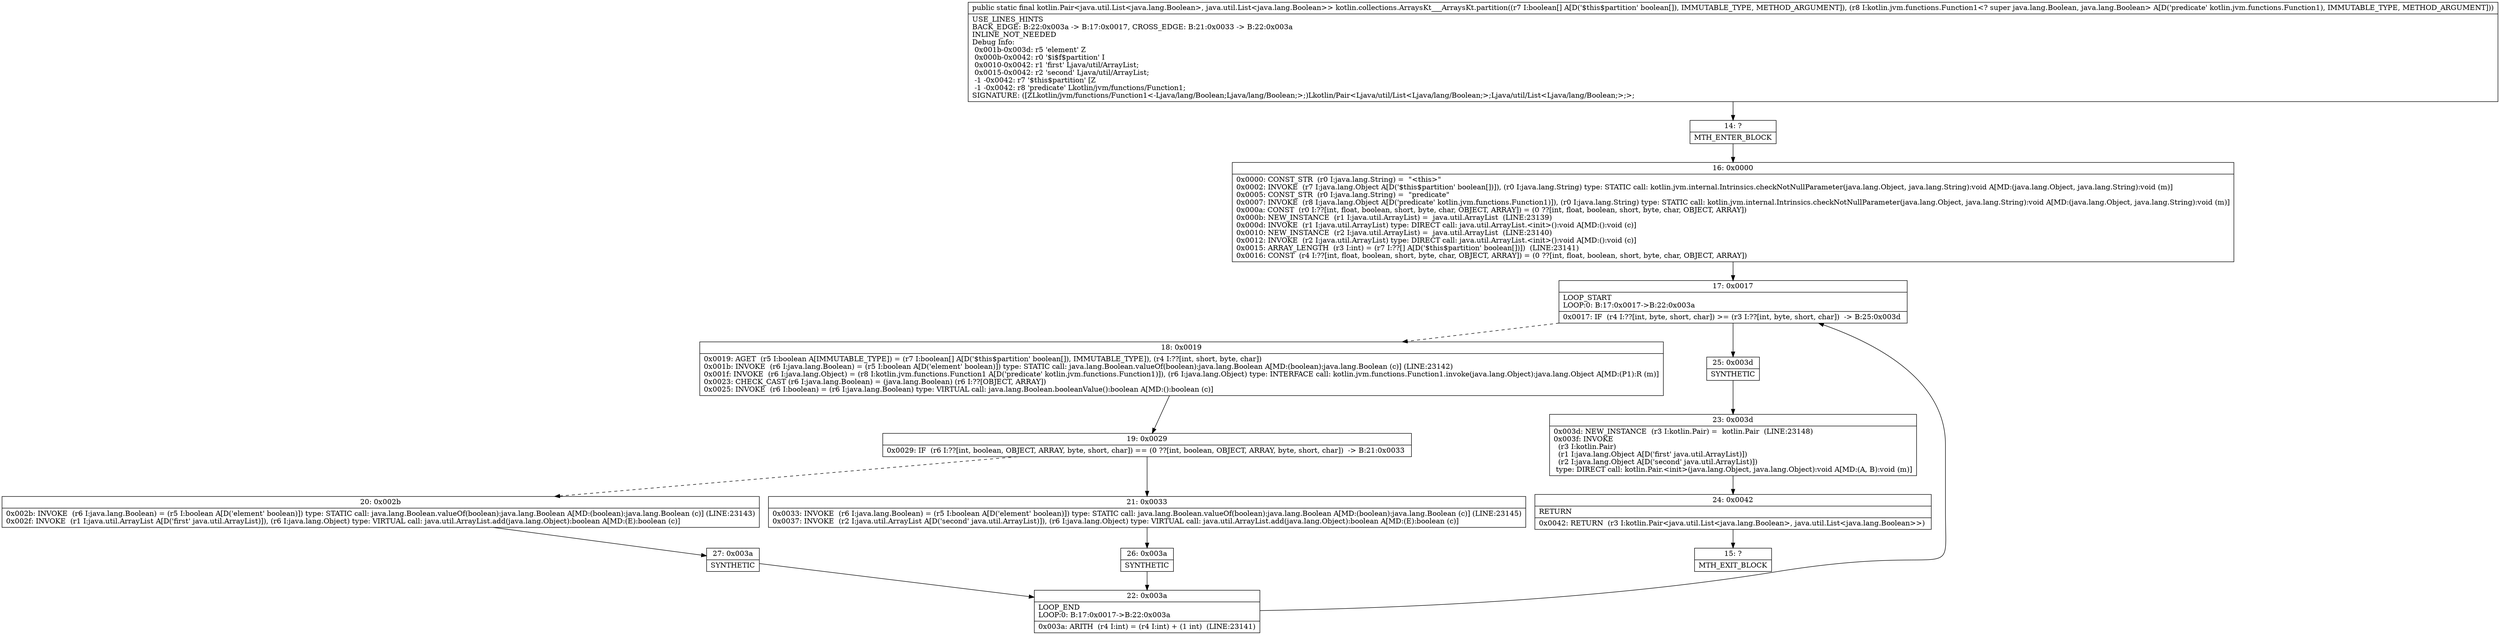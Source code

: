 digraph "CFG forkotlin.collections.ArraysKt___ArraysKt.partition([ZLkotlin\/jvm\/functions\/Function1;)Lkotlin\/Pair;" {
Node_14 [shape=record,label="{14\:\ ?|MTH_ENTER_BLOCK\l}"];
Node_16 [shape=record,label="{16\:\ 0x0000|0x0000: CONST_STR  (r0 I:java.lang.String) =  \"\<this\>\" \l0x0002: INVOKE  (r7 I:java.lang.Object A[D('$this$partition' boolean[])]), (r0 I:java.lang.String) type: STATIC call: kotlin.jvm.internal.Intrinsics.checkNotNullParameter(java.lang.Object, java.lang.String):void A[MD:(java.lang.Object, java.lang.String):void (m)]\l0x0005: CONST_STR  (r0 I:java.lang.String) =  \"predicate\" \l0x0007: INVOKE  (r8 I:java.lang.Object A[D('predicate' kotlin.jvm.functions.Function1)]), (r0 I:java.lang.String) type: STATIC call: kotlin.jvm.internal.Intrinsics.checkNotNullParameter(java.lang.Object, java.lang.String):void A[MD:(java.lang.Object, java.lang.String):void (m)]\l0x000a: CONST  (r0 I:??[int, float, boolean, short, byte, char, OBJECT, ARRAY]) = (0 ??[int, float, boolean, short, byte, char, OBJECT, ARRAY]) \l0x000b: NEW_INSTANCE  (r1 I:java.util.ArrayList) =  java.util.ArrayList  (LINE:23139)\l0x000d: INVOKE  (r1 I:java.util.ArrayList) type: DIRECT call: java.util.ArrayList.\<init\>():void A[MD:():void (c)]\l0x0010: NEW_INSTANCE  (r2 I:java.util.ArrayList) =  java.util.ArrayList  (LINE:23140)\l0x0012: INVOKE  (r2 I:java.util.ArrayList) type: DIRECT call: java.util.ArrayList.\<init\>():void A[MD:():void (c)]\l0x0015: ARRAY_LENGTH  (r3 I:int) = (r7 I:??[] A[D('$this$partition' boolean[])])  (LINE:23141)\l0x0016: CONST  (r4 I:??[int, float, boolean, short, byte, char, OBJECT, ARRAY]) = (0 ??[int, float, boolean, short, byte, char, OBJECT, ARRAY]) \l}"];
Node_17 [shape=record,label="{17\:\ 0x0017|LOOP_START\lLOOP:0: B:17:0x0017\-\>B:22:0x003a\l|0x0017: IF  (r4 I:??[int, byte, short, char]) \>= (r3 I:??[int, byte, short, char])  \-\> B:25:0x003d \l}"];
Node_18 [shape=record,label="{18\:\ 0x0019|0x0019: AGET  (r5 I:boolean A[IMMUTABLE_TYPE]) = (r7 I:boolean[] A[D('$this$partition' boolean[]), IMMUTABLE_TYPE]), (r4 I:??[int, short, byte, char]) \l0x001b: INVOKE  (r6 I:java.lang.Boolean) = (r5 I:boolean A[D('element' boolean)]) type: STATIC call: java.lang.Boolean.valueOf(boolean):java.lang.Boolean A[MD:(boolean):java.lang.Boolean (c)] (LINE:23142)\l0x001f: INVOKE  (r6 I:java.lang.Object) = (r8 I:kotlin.jvm.functions.Function1 A[D('predicate' kotlin.jvm.functions.Function1)]), (r6 I:java.lang.Object) type: INTERFACE call: kotlin.jvm.functions.Function1.invoke(java.lang.Object):java.lang.Object A[MD:(P1):R (m)]\l0x0023: CHECK_CAST (r6 I:java.lang.Boolean) = (java.lang.Boolean) (r6 I:??[OBJECT, ARRAY]) \l0x0025: INVOKE  (r6 I:boolean) = (r6 I:java.lang.Boolean) type: VIRTUAL call: java.lang.Boolean.booleanValue():boolean A[MD:():boolean (c)]\l}"];
Node_19 [shape=record,label="{19\:\ 0x0029|0x0029: IF  (r6 I:??[int, boolean, OBJECT, ARRAY, byte, short, char]) == (0 ??[int, boolean, OBJECT, ARRAY, byte, short, char])  \-\> B:21:0x0033 \l}"];
Node_20 [shape=record,label="{20\:\ 0x002b|0x002b: INVOKE  (r6 I:java.lang.Boolean) = (r5 I:boolean A[D('element' boolean)]) type: STATIC call: java.lang.Boolean.valueOf(boolean):java.lang.Boolean A[MD:(boolean):java.lang.Boolean (c)] (LINE:23143)\l0x002f: INVOKE  (r1 I:java.util.ArrayList A[D('first' java.util.ArrayList)]), (r6 I:java.lang.Object) type: VIRTUAL call: java.util.ArrayList.add(java.lang.Object):boolean A[MD:(E):boolean (c)]\l}"];
Node_27 [shape=record,label="{27\:\ 0x003a|SYNTHETIC\l}"];
Node_22 [shape=record,label="{22\:\ 0x003a|LOOP_END\lLOOP:0: B:17:0x0017\-\>B:22:0x003a\l|0x003a: ARITH  (r4 I:int) = (r4 I:int) + (1 int)  (LINE:23141)\l}"];
Node_21 [shape=record,label="{21\:\ 0x0033|0x0033: INVOKE  (r6 I:java.lang.Boolean) = (r5 I:boolean A[D('element' boolean)]) type: STATIC call: java.lang.Boolean.valueOf(boolean):java.lang.Boolean A[MD:(boolean):java.lang.Boolean (c)] (LINE:23145)\l0x0037: INVOKE  (r2 I:java.util.ArrayList A[D('second' java.util.ArrayList)]), (r6 I:java.lang.Object) type: VIRTUAL call: java.util.ArrayList.add(java.lang.Object):boolean A[MD:(E):boolean (c)]\l}"];
Node_26 [shape=record,label="{26\:\ 0x003a|SYNTHETIC\l}"];
Node_25 [shape=record,label="{25\:\ 0x003d|SYNTHETIC\l}"];
Node_23 [shape=record,label="{23\:\ 0x003d|0x003d: NEW_INSTANCE  (r3 I:kotlin.Pair) =  kotlin.Pair  (LINE:23148)\l0x003f: INVOKE  \l  (r3 I:kotlin.Pair)\l  (r1 I:java.lang.Object A[D('first' java.util.ArrayList)])\l  (r2 I:java.lang.Object A[D('second' java.util.ArrayList)])\l type: DIRECT call: kotlin.Pair.\<init\>(java.lang.Object, java.lang.Object):void A[MD:(A, B):void (m)]\l}"];
Node_24 [shape=record,label="{24\:\ 0x0042|RETURN\l|0x0042: RETURN  (r3 I:kotlin.Pair\<java.util.List\<java.lang.Boolean\>, java.util.List\<java.lang.Boolean\>\>) \l}"];
Node_15 [shape=record,label="{15\:\ ?|MTH_EXIT_BLOCK\l}"];
MethodNode[shape=record,label="{public static final kotlin.Pair\<java.util.List\<java.lang.Boolean\>, java.util.List\<java.lang.Boolean\>\> kotlin.collections.ArraysKt___ArraysKt.partition((r7 I:boolean[] A[D('$this$partition' boolean[]), IMMUTABLE_TYPE, METHOD_ARGUMENT]), (r8 I:kotlin.jvm.functions.Function1\<? super java.lang.Boolean, java.lang.Boolean\> A[D('predicate' kotlin.jvm.functions.Function1), IMMUTABLE_TYPE, METHOD_ARGUMENT]))  | USE_LINES_HINTS\lBACK_EDGE: B:22:0x003a \-\> B:17:0x0017, CROSS_EDGE: B:21:0x0033 \-\> B:22:0x003a\lINLINE_NOT_NEEDED\lDebug Info:\l  0x001b\-0x003d: r5 'element' Z\l  0x000b\-0x0042: r0 '$i$f$partition' I\l  0x0010\-0x0042: r1 'first' Ljava\/util\/ArrayList;\l  0x0015\-0x0042: r2 'second' Ljava\/util\/ArrayList;\l  \-1 \-0x0042: r7 '$this$partition' [Z\l  \-1 \-0x0042: r8 'predicate' Lkotlin\/jvm\/functions\/Function1;\lSIGNATURE: ([ZLkotlin\/jvm\/functions\/Function1\<\-Ljava\/lang\/Boolean;Ljava\/lang\/Boolean;\>;)Lkotlin\/Pair\<Ljava\/util\/List\<Ljava\/lang\/Boolean;\>;Ljava\/util\/List\<Ljava\/lang\/Boolean;\>;\>;\l}"];
MethodNode -> Node_14;Node_14 -> Node_16;
Node_16 -> Node_17;
Node_17 -> Node_18[style=dashed];
Node_17 -> Node_25;
Node_18 -> Node_19;
Node_19 -> Node_20[style=dashed];
Node_19 -> Node_21;
Node_20 -> Node_27;
Node_27 -> Node_22;
Node_22 -> Node_17;
Node_21 -> Node_26;
Node_26 -> Node_22;
Node_25 -> Node_23;
Node_23 -> Node_24;
Node_24 -> Node_15;
}

